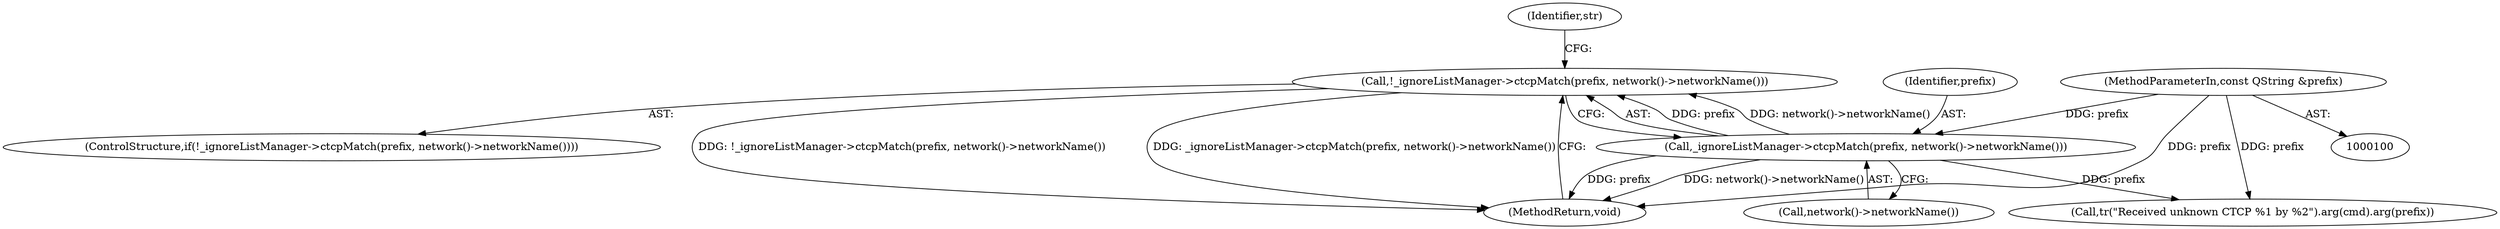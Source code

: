 digraph "1_quassel_a4ca568cdf68cf4a0343eb161518dc8e50cea87d@del" {
"1000112" [label="(Call,!_ignoreListManager->ctcpMatch(prefix, network()->networkName()))"];
"1000113" [label="(Call,_ignoreListManager->ctcpMatch(prefix, network()->networkName()))"];
"1000103" [label="(MethodParameterIn,const QString &prefix)"];
"1000115" [label="(Call,network()->networkName())"];
"1000120" [label="(Call,tr(\"Received unknown CTCP %1 by %2\").arg(cmd).arg(prefix))"];
"1000111" [label="(ControlStructure,if(!_ignoreListManager->ctcpMatch(prefix, network()->networkName())))"];
"1000114" [label="(Identifier,prefix)"];
"1000103" [label="(MethodParameterIn,const QString &prefix)"];
"1000119" [label="(Identifier,str)"];
"1000113" [label="(Call,_ignoreListManager->ctcpMatch(prefix, network()->networkName()))"];
"1000112" [label="(Call,!_ignoreListManager->ctcpMatch(prefix, network()->networkName()))"];
"1000129" [label="(MethodReturn,void)"];
"1000112" -> "1000111"  [label="AST: "];
"1000112" -> "1000113"  [label="CFG: "];
"1000113" -> "1000112"  [label="AST: "];
"1000119" -> "1000112"  [label="CFG: "];
"1000129" -> "1000112"  [label="CFG: "];
"1000112" -> "1000129"  [label="DDG: !_ignoreListManager->ctcpMatch(prefix, network()->networkName())"];
"1000112" -> "1000129"  [label="DDG: _ignoreListManager->ctcpMatch(prefix, network()->networkName())"];
"1000113" -> "1000112"  [label="DDG: prefix"];
"1000113" -> "1000112"  [label="DDG: network()->networkName()"];
"1000113" -> "1000115"  [label="CFG: "];
"1000114" -> "1000113"  [label="AST: "];
"1000115" -> "1000113"  [label="AST: "];
"1000113" -> "1000129"  [label="DDG: prefix"];
"1000113" -> "1000129"  [label="DDG: network()->networkName()"];
"1000103" -> "1000113"  [label="DDG: prefix"];
"1000113" -> "1000120"  [label="DDG: prefix"];
"1000103" -> "1000100"  [label="AST: "];
"1000103" -> "1000129"  [label="DDG: prefix"];
"1000103" -> "1000120"  [label="DDG: prefix"];
}
